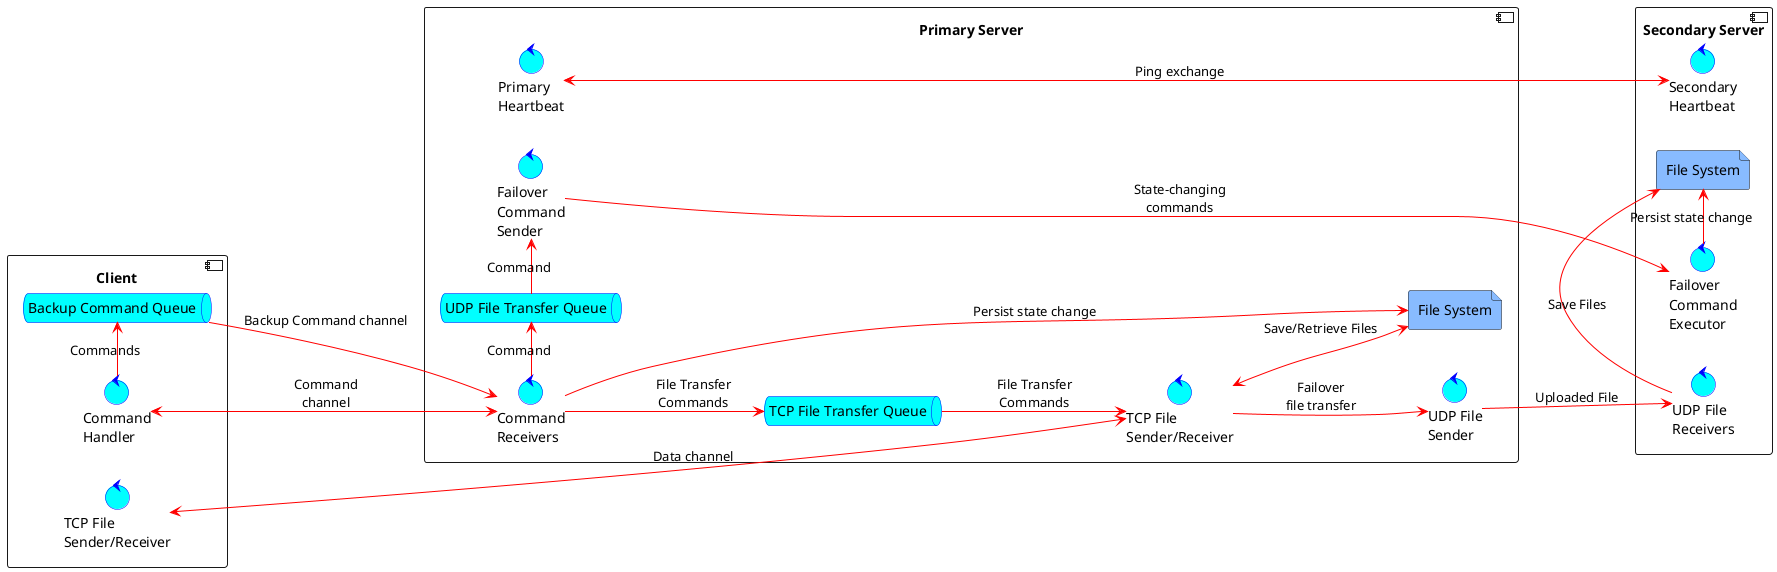 @startuml architecture
'default
left to right direction
skinparam ControlBackgroundColor #00ffff
skinparam ControlBorderColor #0000ff
skinparam ArrowColor #ff0000
skinparam ControlFontName Consolas
skinparam QueueBackgroundColor #00ffff
skinparam QueueBorderColor #0000ff
skinparam FileBackgroundColor #88bbff
component client as "Client"{
    control "TCP File\nSender/Receiver" AS tcp_client_file_sender_receiver
    control "Command\nHandler" AS command_handler
    queue "Backup Command Queue" as backup_command_queue
}

component primary_server as "Primary Server" {
    control "Command\nReceivers" AS command_receivers
    control "TCP File\nSender/Receiver" AS tcp_server_file_sender_receiver
    control "Failover\nCommand\nSender" AS failover_command_sender
    control "UDP File\nSender" AS udp_file_sender
    control "Primary\nHeartbeat" AS primary_heartbeat
    queue "UDP File Transfer Queue" as udp_queue
    queue "TCP File Transfer Queue" as tcp_queue
    file "File System" as pfs
}

component secondary_server as "Secondary Server" {
    control "Secondary\nHeartbeat" AS secondary_heartbeat
    control "Failover\nCommand\nExecutor" AS failover_command_executor
    control "UDP File\nReceivers" AS udp_file_receivers
    file "File System" as sfs
}



primary_heartbeat <-> secondary_heartbeat : Ping exchange
command_handler <--> command_receivers: Command\nchannel
backup_command_queue --> command_receivers: Backup Command channel
command_handler -> backup_command_queue: Commands
command_receivers -right-> udp_queue: Command
command_receivers -> pfs: Persist state change
udp_queue -right-> failover_command_sender: Command
command_receivers --> tcp_queue: File Transfer\nCommands
tcp_queue --> tcp_server_file_sender_receiver: File Transfer\nCommands
tcp_server_file_sender_receiver --> udp_file_sender: Failover\nfile transfer
tcp_server_file_sender_receiver <--> pfs: Save/Retrieve Files
udp_file_sender --> udp_file_receivers: Uploaded File
failover_command_sender -right-> failover_command_executor: State-changing\ncommands
failover_command_executor -> sfs: Persist state change
udp_file_receivers -> sfs: Save Files
tcp_client_file_sender_receiver <-right-> tcp_server_file_sender_receiver: Data channel


@enduml